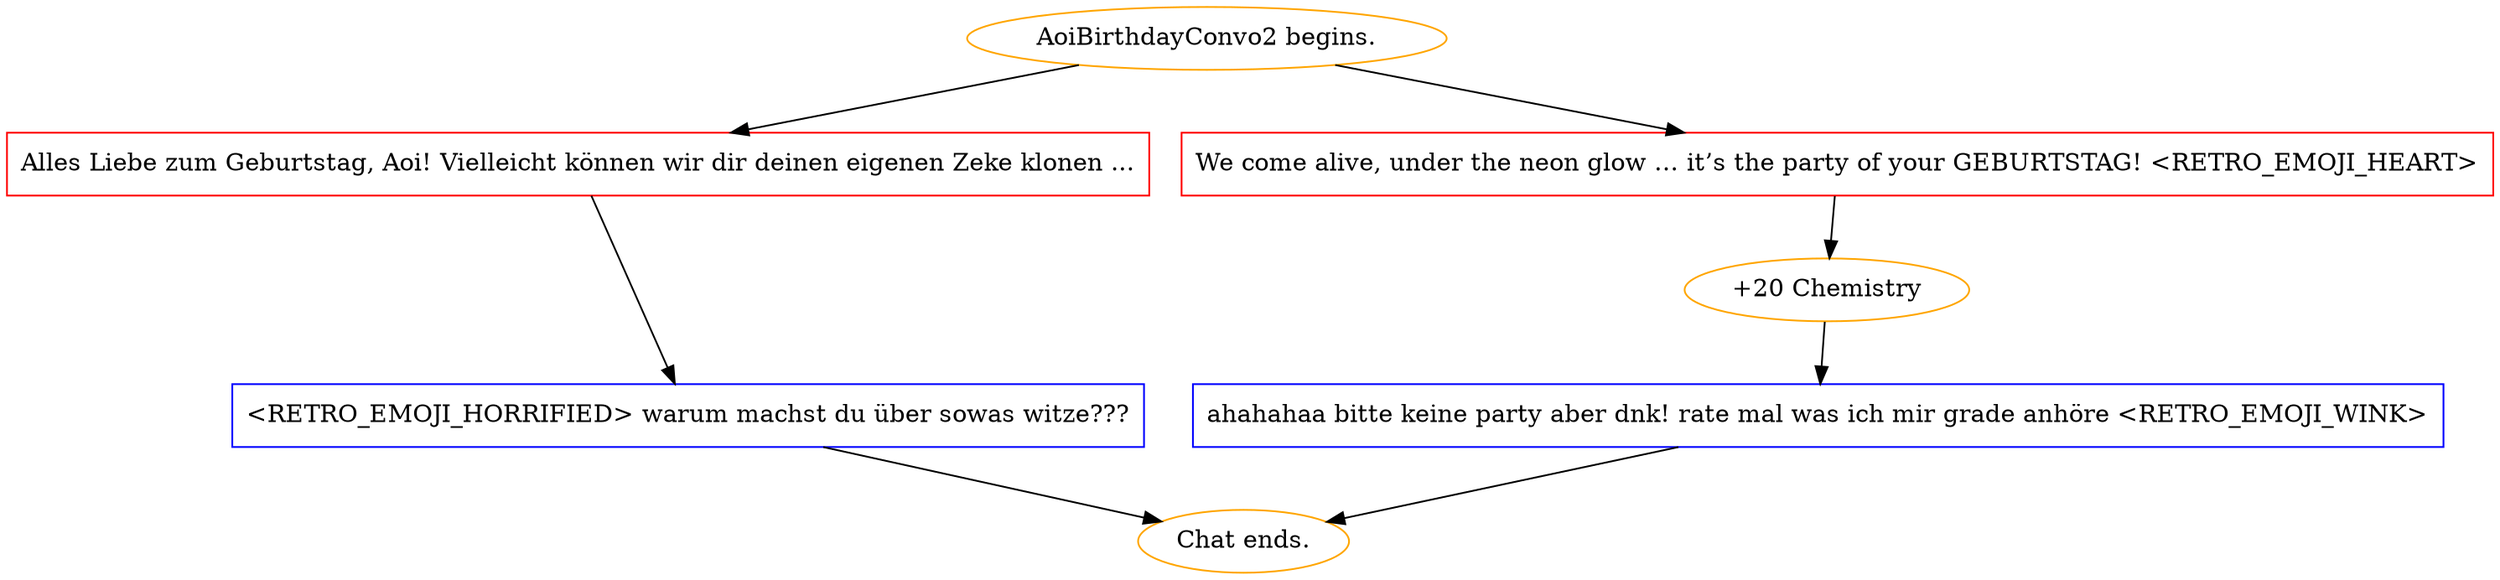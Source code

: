 digraph {
	"AoiBirthdayConvo2 begins." [color=orange];
		"AoiBirthdayConvo2 begins." -> j553211705;
		"AoiBirthdayConvo2 begins." -> j1538570659;
	j553211705 [label="Alles Liebe zum Geburtstag, Aoi! Vielleicht können wir dir deinen eigenen Zeke klonen ...",shape=box,color=red];
		j553211705 -> j3331809379;
	j1538570659 [label="We come alive, under the neon glow … it’s the party of your GEBURTSTAG! <RETRO_EMOJI_HEART>",shape=box,color=red];
		j1538570659 -> j4067185643;
	j3331809379 [label="<RETRO_EMOJI_HORRIFIED> warum machst du über sowas witze???",shape=box,color=blue];
		j3331809379 -> "Chat ends.";
	j4067185643 [label="+20 Chemistry",color=orange];
		j4067185643 -> j2585033865;
	"Chat ends." [color=orange];
	j2585033865 [label="ahahahaa bitte keine party aber dnk! rate mal was ich mir grade anhöre <RETRO_EMOJI_WINK>",shape=box,color=blue];
		j2585033865 -> "Chat ends.";
}